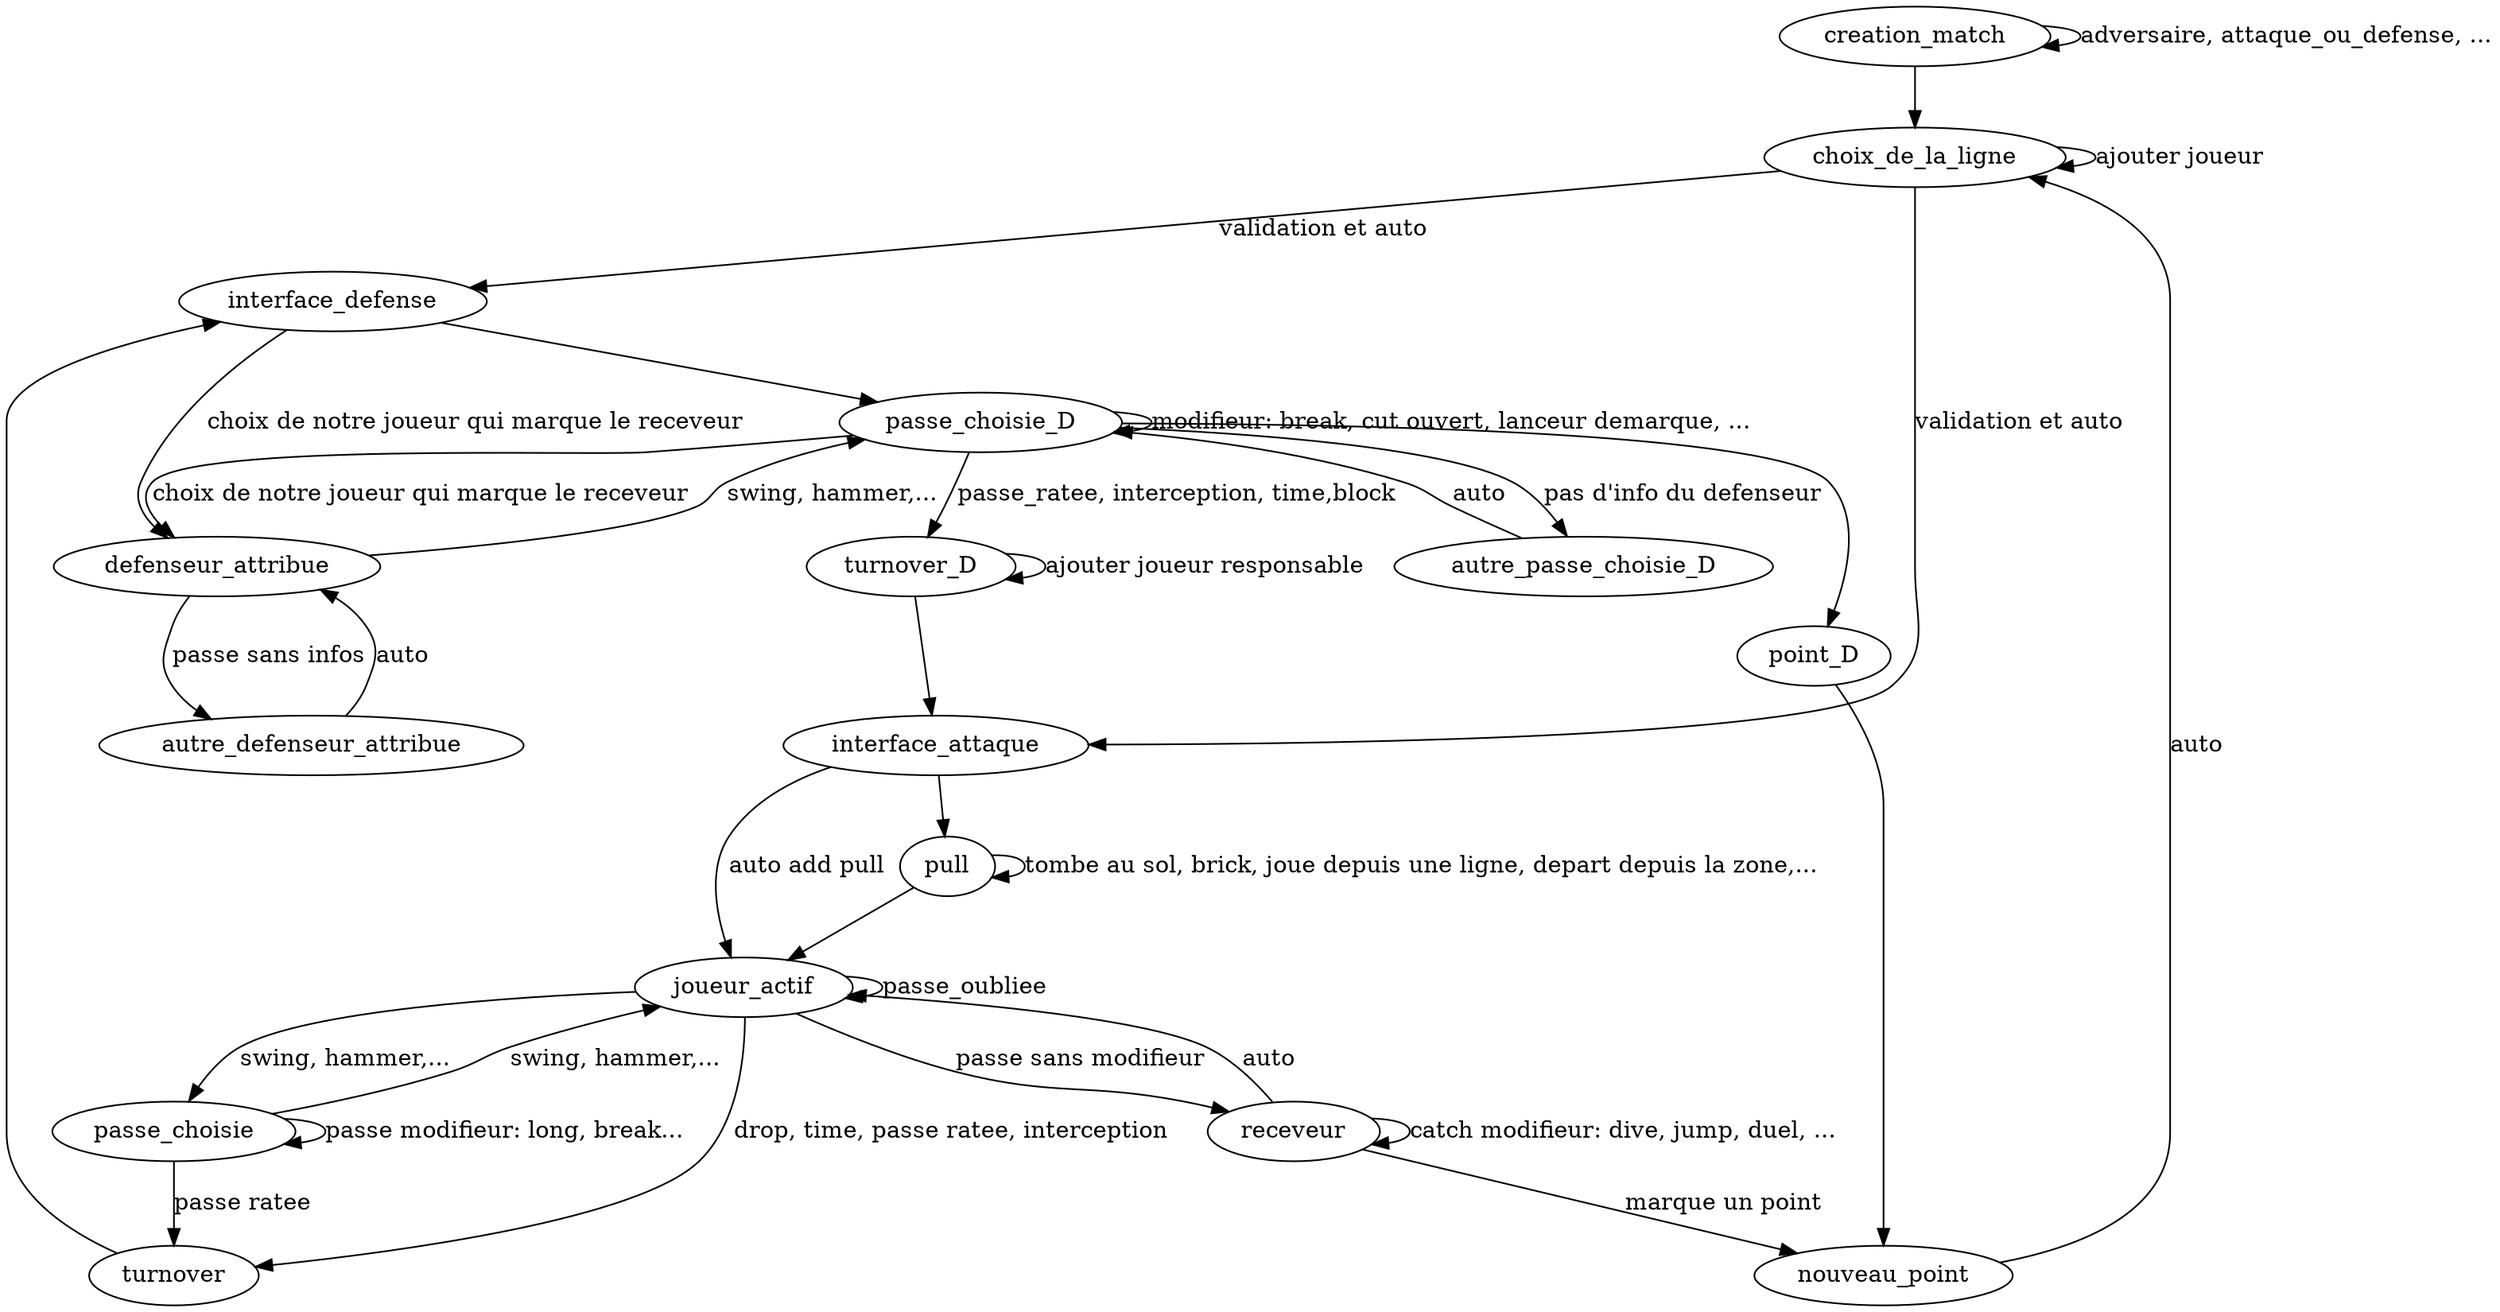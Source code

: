 digraph G {
    creation_match->creation_match[label="adversaire, attaque_ou_defense, ..."]
    creation_match->choix_de_la_ligne
    choix_de_la_ligne->choix_de_la_ligne[label="ajouter joueur"]
    choix_de_la_ligne->interface_defense[label="validation et auto"]
    choix_de_la_ligne->interface_attaque[label="validation et auto"]
    interface_attaque->pull
    pull->pull[label="tombe au sol, brick, joue depuis une ligne, depart depuis la zone,..."]
    pull->joueur_actif
    joueur_actif -> joueur_actif [label="passe_oubliee"]
    joueur_actif -> passe_choisie [label="swing, hammer,..."]
    joueur_actif->turnover[label="drop, time, passe ratee, interception"]
    joueur_actif->receveur[label="passe sans modifieur"]
    receveur->joueur_actif[label="auto"]
    receveur->receveur[label="catch modifieur: dive, jump, duel, ..."]
    receveur->nouveau_point[label="marque un point"]
    nouveau_point->choix_de_la_ligne[label="auto"]
    passe_choisie->passe_choisie[label="passe modifieur: long, break..."]
    passe_choisie->turnover[label="passe ratee"]
    passe_choisie->joueur_actif[label="swing, hammer,..."]
    
    turnover->interface_defense

    interface_defense->passe_choisie_D
    interface_defense->defenseur_attribue[label="choix de notre joueur qui marque le receveur"]
    defenseur_attribue->passe_choisie_D[label="swing, hammer,..."]
    passe_choisie_D->passe_choisie_D[label="modifieur: break, cut ouvert, lanceur demarque, ..."]
    passe_choisie_D->defenseur_attribue[label="choix de notre joueur qui marque le receveur"]
    defenseur_attribue->autre_defenseur_attribue[label="passe sans infos"]
    autre_defenseur_attribue->defenseur_attribue[label="auto"]
    passe_choisie_D->autre_passe_choisie_D[label="pas d'info du defenseur"]
    autre_passe_choisie_D->passe_choisie_D[label="auto"]
    passe_choisie_D->turnover_D[label="passe_ratee, interception, time,block"]
    passe_choisie_D->point_D
    turnover_D->turnover_D[label="ajouter joueur responsable"]
    turnover_D->interface_attaque
    interface_attaque->joueur_actif [label="auto add pull"]

    point_D->nouveau_point





}